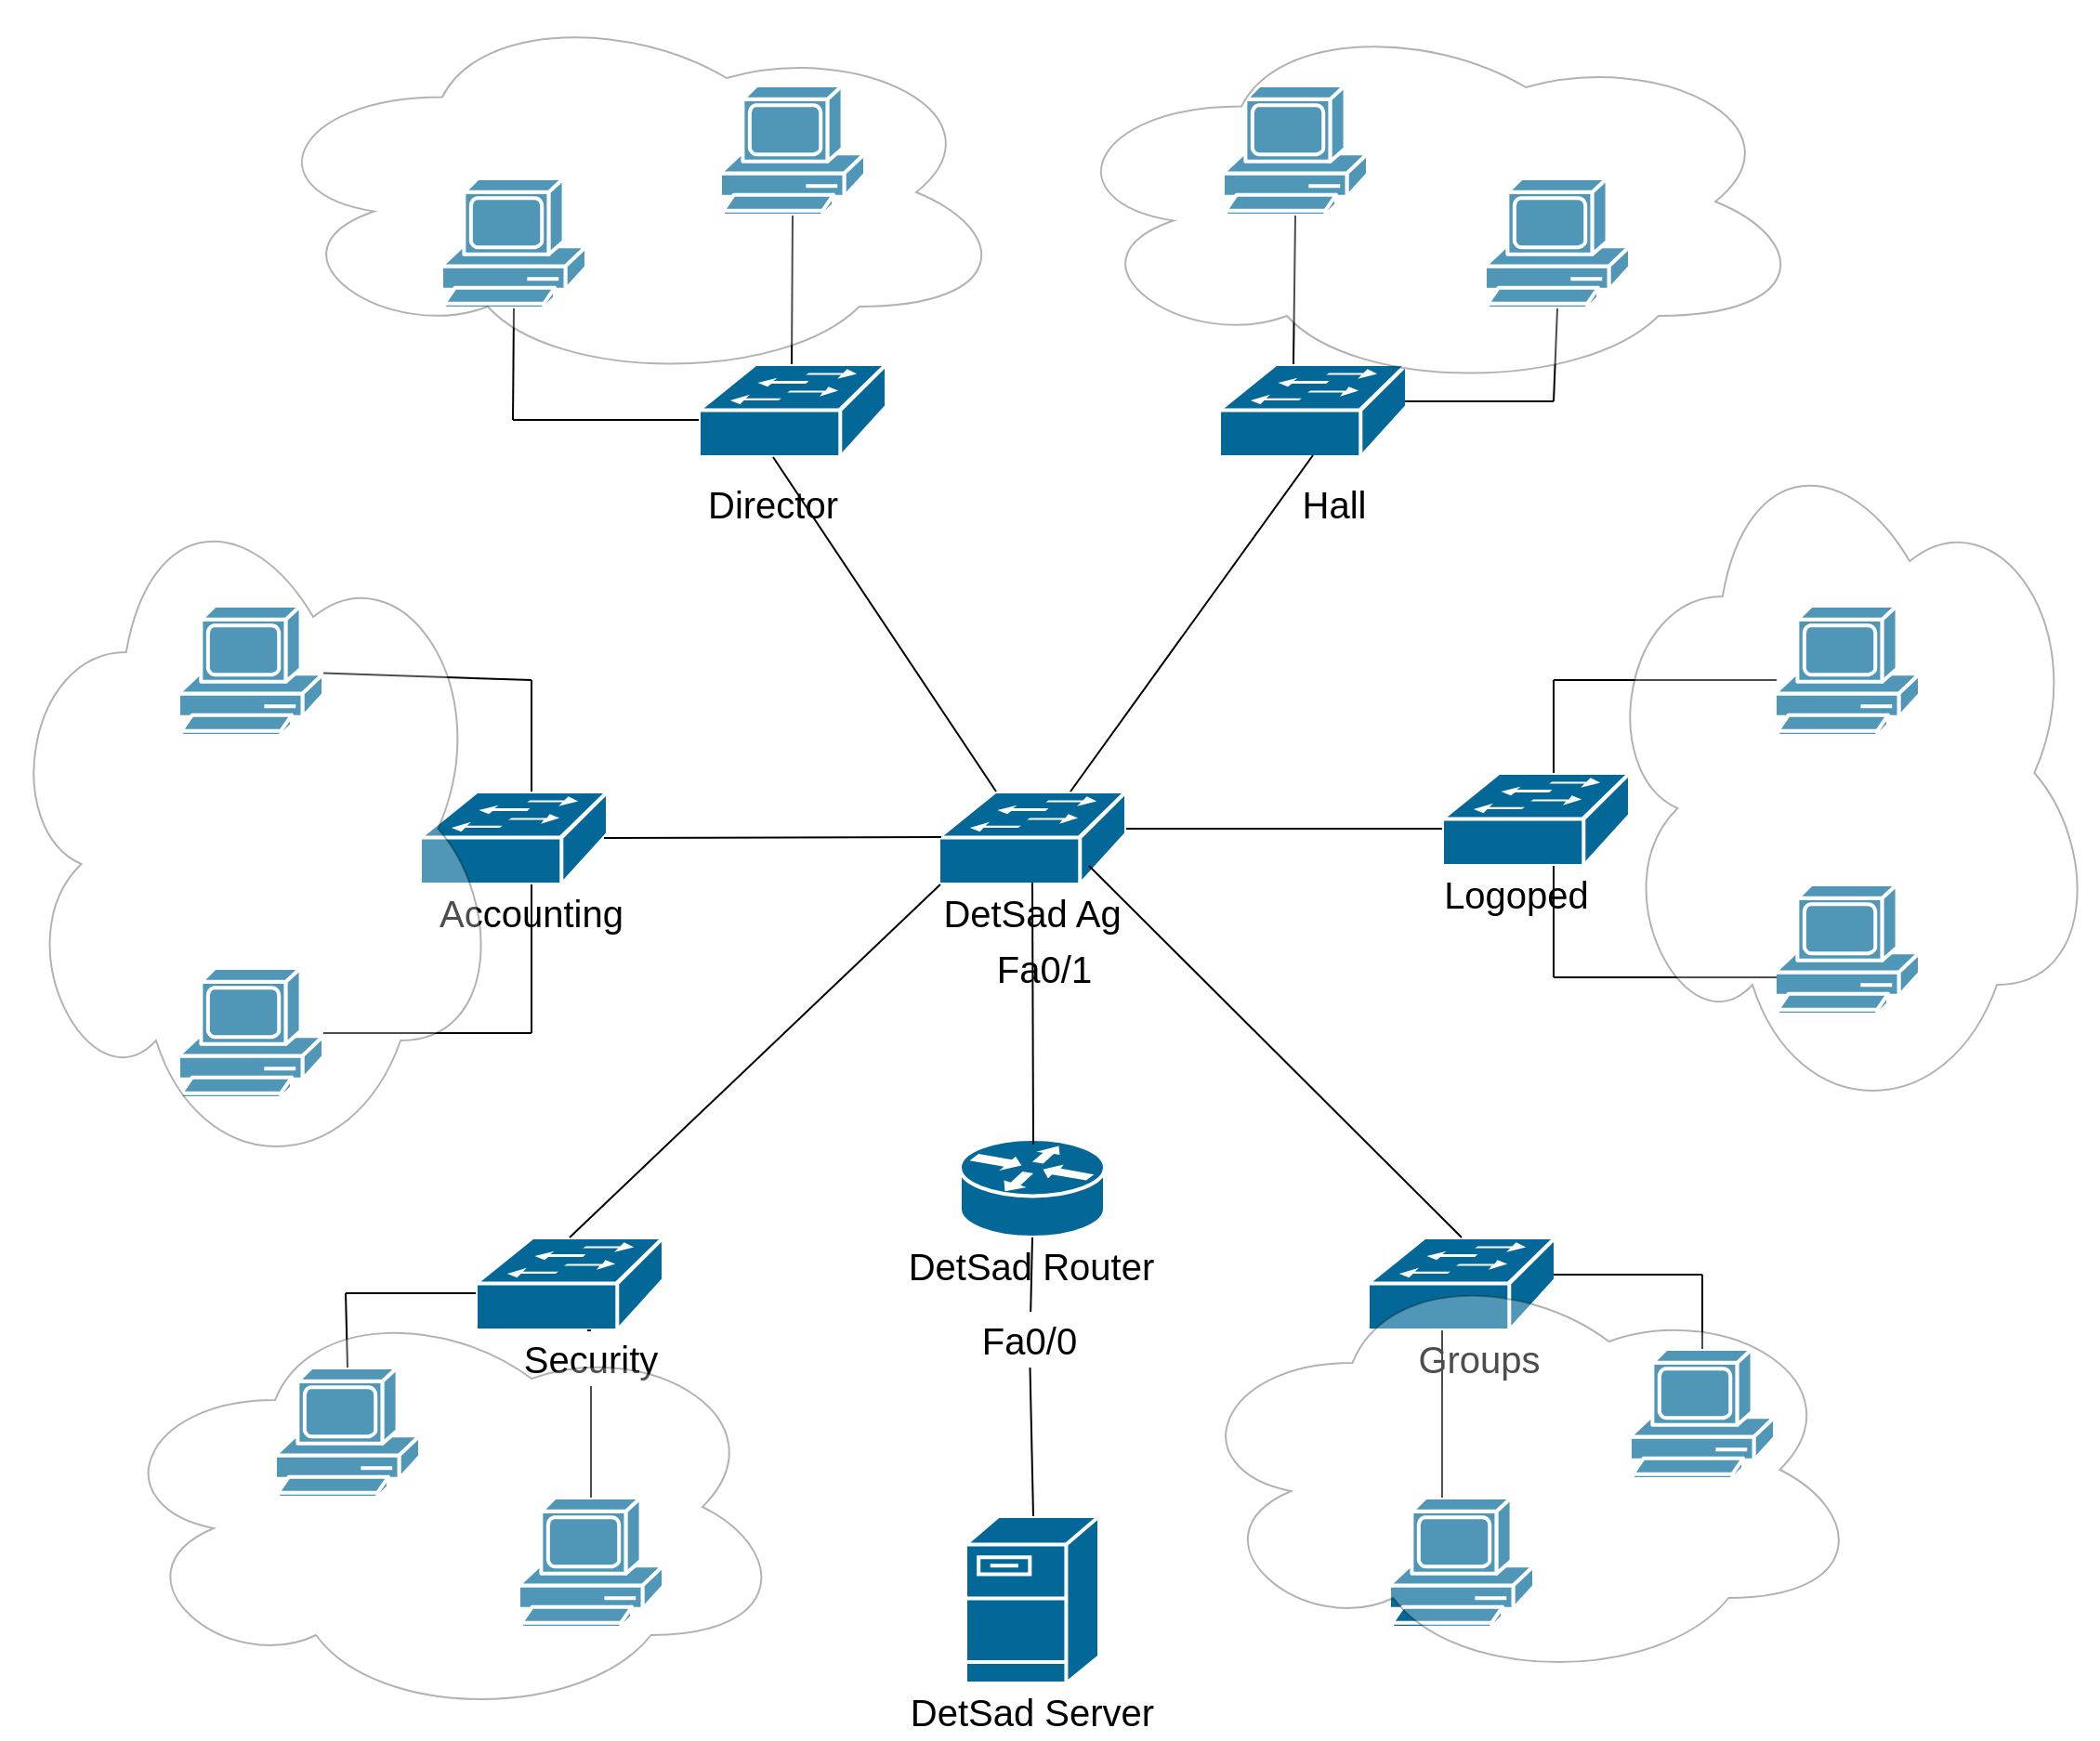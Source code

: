 <mxfile version="21.2.3" type="github">
  <diagram name="Страница 1" id="Q4vZ7_BcNyHFtSA7ve6T">
    <mxGraphModel dx="1794" dy="2741" grid="1" gridSize="10" guides="1" tooltips="1" connect="1" arrows="1" fold="1" page="1" pageScale="1" pageWidth="827" pageHeight="1169" math="0" shadow="0">
      <root>
        <mxCell id="0" />
        <mxCell id="1" parent="0" />
        <mxCell id="KTTXfjCneA62R9L2T980-1" value="" style="shape=mxgraph.cisco.routers.router;sketch=0;html=1;pointerEvents=1;dashed=0;fillColor=#036897;strokeColor=#ffffff;strokeWidth=2;verticalLabelPosition=bottom;verticalAlign=top;align=center;outlineConnect=0;" parent="1" vertex="1">
          <mxGeometry x="350.5" y="607" width="78" height="53" as="geometry" />
        </mxCell>
        <mxCell id="KTTXfjCneA62R9L2T980-3" value="" style="shape=mxgraph.cisco.servers.fileserver;sketch=0;html=1;pointerEvents=1;dashed=0;fillColor=#036897;strokeColor=#ffffff;strokeWidth=2;verticalLabelPosition=bottom;verticalAlign=top;align=center;outlineConnect=0;" parent="1" vertex="1">
          <mxGeometry x="353.5" y="810" width="72" height="90" as="geometry" />
        </mxCell>
        <mxCell id="KTTXfjCneA62R9L2T980-4" value="" style="shape=mxgraph.cisco.switches.workgroup_switch;sketch=0;html=1;pointerEvents=1;dashed=0;fillColor=#036897;strokeColor=#ffffff;strokeWidth=2;verticalLabelPosition=bottom;verticalAlign=top;align=center;outlineConnect=0;" parent="1" vertex="1">
          <mxGeometry x="339" y="420" width="101" height="50" as="geometry" />
        </mxCell>
        <mxCell id="KTTXfjCneA62R9L2T980-5" value="" style="shape=mxgraph.cisco.switches.workgroup_switch;sketch=0;html=1;pointerEvents=1;dashed=0;fillColor=#036897;strokeColor=#ffffff;strokeWidth=2;verticalLabelPosition=bottom;verticalAlign=top;align=center;outlineConnect=0;" parent="1" vertex="1">
          <mxGeometry x="210" y="190" width="101" height="50" as="geometry" />
        </mxCell>
        <mxCell id="KTTXfjCneA62R9L2T980-6" value="" style="shape=mxgraph.cisco.switches.workgroup_switch;sketch=0;html=1;pointerEvents=1;dashed=0;fillColor=#036897;strokeColor=#ffffff;strokeWidth=2;verticalLabelPosition=bottom;verticalAlign=top;align=center;outlineConnect=0;" parent="1" vertex="1">
          <mxGeometry x="490" y="190" width="101" height="50" as="geometry" />
        </mxCell>
        <mxCell id="KTTXfjCneA62R9L2T980-7" value="" style="shape=mxgraph.cisco.switches.workgroup_switch;sketch=0;html=1;pointerEvents=1;dashed=0;fillColor=#036897;strokeColor=#ffffff;strokeWidth=2;verticalLabelPosition=bottom;verticalAlign=top;align=center;outlineConnect=0;" parent="1" vertex="1">
          <mxGeometry x="60" y="420" width="101" height="50" as="geometry" />
        </mxCell>
        <mxCell id="KTTXfjCneA62R9L2T980-8" value="" style="shape=mxgraph.cisco.switches.workgroup_switch;sketch=0;html=1;pointerEvents=1;dashed=0;fillColor=#036897;strokeColor=#ffffff;strokeWidth=2;verticalLabelPosition=bottom;verticalAlign=top;align=center;outlineConnect=0;" parent="1" vertex="1">
          <mxGeometry x="610" y="410" width="101" height="50" as="geometry" />
        </mxCell>
        <mxCell id="KTTXfjCneA62R9L2T980-9" value="" style="shape=mxgraph.cisco.switches.workgroup_switch;sketch=0;html=1;pointerEvents=1;dashed=0;fillColor=#036897;strokeColor=#ffffff;strokeWidth=2;verticalLabelPosition=bottom;verticalAlign=top;align=center;outlineConnect=0;" parent="1" vertex="1">
          <mxGeometry x="90" y="660" width="101" height="50" as="geometry" />
        </mxCell>
        <mxCell id="KTTXfjCneA62R9L2T980-10" value="" style="shape=mxgraph.cisco.switches.workgroup_switch;sketch=0;html=1;pointerEvents=1;dashed=0;fillColor=#036897;strokeColor=#ffffff;strokeWidth=2;verticalLabelPosition=bottom;verticalAlign=top;align=center;outlineConnect=0;" parent="1" vertex="1">
          <mxGeometry x="570" y="660" width="101" height="50" as="geometry" />
        </mxCell>
        <mxCell id="KTTXfjCneA62R9L2T980-11" value="" style="endArrow=none;html=1;rounded=0;entryX=0.5;entryY=1;entryDx=0;entryDy=0;entryPerimeter=0;" parent="1" target="KTTXfjCneA62R9L2T980-1" edge="1" source="2mX1KwgKgMijoboRGVNq-32">
          <mxGeometry width="50" height="50" relative="1" as="geometry">
            <mxPoint x="390" y="810" as="sourcePoint" />
            <mxPoint x="440" y="760" as="targetPoint" />
          </mxGeometry>
        </mxCell>
        <mxCell id="KTTXfjCneA62R9L2T980-13" value="" style="endArrow=none;html=1;rounded=0;entryX=0.5;entryY=0.98;entryDx=0;entryDy=0;entryPerimeter=0;" parent="1" target="KTTXfjCneA62R9L2T980-4" edge="1">
          <mxGeometry width="50" height="50" relative="1" as="geometry">
            <mxPoint x="390" y="610" as="sourcePoint" />
            <mxPoint x="440" y="560" as="targetPoint" />
          </mxGeometry>
        </mxCell>
        <mxCell id="KTTXfjCneA62R9L2T980-14" value="" style="endArrow=none;html=1;rounded=0;exitX=0.5;exitY=0;exitDx=0;exitDy=0;exitPerimeter=0;" parent="1" source="KTTXfjCneA62R9L2T980-9" edge="1">
          <mxGeometry width="50" height="50" relative="1" as="geometry">
            <mxPoint x="290" y="520" as="sourcePoint" />
            <mxPoint x="340" y="470" as="targetPoint" />
          </mxGeometry>
        </mxCell>
        <mxCell id="KTTXfjCneA62R9L2T980-15" value="" style="endArrow=none;html=1;rounded=0;entryX=0.5;entryY=0;entryDx=0;entryDy=0;entryPerimeter=0;" parent="1" target="KTTXfjCneA62R9L2T980-10" edge="1">
          <mxGeometry width="50" height="50" relative="1" as="geometry">
            <mxPoint x="420" y="460" as="sourcePoint" />
            <mxPoint x="470" y="410" as="targetPoint" />
          </mxGeometry>
        </mxCell>
        <mxCell id="KTTXfjCneA62R9L2T980-16" value="" style="endArrow=none;html=1;rounded=0;exitX=0.98;exitY=0.5;exitDx=0;exitDy=0;exitPerimeter=0;" parent="1" source="KTTXfjCneA62R9L2T980-7" edge="1">
          <mxGeometry width="50" height="50" relative="1" as="geometry">
            <mxPoint x="180.5" y="444.5" as="sourcePoint" />
            <mxPoint x="340.5" y="444.5" as="targetPoint" />
          </mxGeometry>
        </mxCell>
        <mxCell id="KTTXfjCneA62R9L2T980-18" value="" style="endArrow=none;html=1;rounded=0;" parent="1" edge="1">
          <mxGeometry width="50" height="50" relative="1" as="geometry">
            <mxPoint x="440" y="440" as="sourcePoint" />
            <mxPoint x="610" y="440" as="targetPoint" />
          </mxGeometry>
        </mxCell>
        <mxCell id="KTTXfjCneA62R9L2T980-19" value="" style="endArrow=none;html=1;rounded=0;entryX=0.396;entryY=1;entryDx=0;entryDy=0;entryPerimeter=0;" parent="1" target="KTTXfjCneA62R9L2T980-5" edge="1">
          <mxGeometry width="50" height="50" relative="1" as="geometry">
            <mxPoint x="370" y="420" as="sourcePoint" />
            <mxPoint x="420" y="370" as="targetPoint" />
          </mxGeometry>
        </mxCell>
        <mxCell id="KTTXfjCneA62R9L2T980-20" value="" style="endArrow=none;html=1;rounded=0;entryX=0.5;entryY=0.98;entryDx=0;entryDy=0;entryPerimeter=0;" parent="1" target="KTTXfjCneA62R9L2T980-6" edge="1">
          <mxGeometry width="50" height="50" relative="1" as="geometry">
            <mxPoint x="410" y="420" as="sourcePoint" />
            <mxPoint x="460" y="370" as="targetPoint" />
          </mxGeometry>
        </mxCell>
        <mxCell id="KTTXfjCneA62R9L2T980-21" value="" style="shape=mxgraph.cisco.computers_and_peripherals.pc;sketch=0;html=1;pointerEvents=1;dashed=0;fillColor=#036897;strokeColor=#ffffff;strokeWidth=2;verticalLabelPosition=bottom;verticalAlign=top;align=center;outlineConnect=0;" parent="1" vertex="1">
          <mxGeometry x="71.5" y="90" width="78" height="70" as="geometry" />
        </mxCell>
        <mxCell id="KTTXfjCneA62R9L2T980-22" value="" style="shape=mxgraph.cisco.computers_and_peripherals.pc;sketch=0;html=1;pointerEvents=1;dashed=0;fillColor=#036897;strokeColor=#ffffff;strokeWidth=2;verticalLabelPosition=bottom;verticalAlign=top;align=center;outlineConnect=0;" parent="1" vertex="1">
          <mxGeometry x="221.5" y="40" width="78" height="70" as="geometry" />
        </mxCell>
        <mxCell id="KTTXfjCneA62R9L2T980-23" value="" style="shape=mxgraph.cisco.computers_and_peripherals.pc;sketch=0;html=1;pointerEvents=1;dashed=0;fillColor=#036897;strokeColor=#ffffff;strokeWidth=2;verticalLabelPosition=bottom;verticalAlign=top;align=center;outlineConnect=0;" parent="1" vertex="1">
          <mxGeometry x="492" y="40" width="78" height="70" as="geometry" />
        </mxCell>
        <mxCell id="KTTXfjCneA62R9L2T980-24" value="" style="shape=mxgraph.cisco.computers_and_peripherals.pc;sketch=0;html=1;pointerEvents=1;dashed=0;fillColor=#036897;strokeColor=#ffffff;strokeWidth=2;verticalLabelPosition=bottom;verticalAlign=top;align=center;outlineConnect=0;" parent="1" vertex="1">
          <mxGeometry x="633" y="90" width="78" height="70" as="geometry" />
        </mxCell>
        <mxCell id="KTTXfjCneA62R9L2T980-25" value="" style="shape=mxgraph.cisco.computers_and_peripherals.pc;sketch=0;html=1;pointerEvents=1;dashed=0;fillColor=#036897;strokeColor=#ffffff;strokeWidth=2;verticalLabelPosition=bottom;verticalAlign=top;align=center;outlineConnect=0;" parent="1" vertex="1">
          <mxGeometry x="-18" y="730" width="78" height="70" as="geometry" />
        </mxCell>
        <mxCell id="KTTXfjCneA62R9L2T980-26" value="" style="shape=mxgraph.cisco.computers_and_peripherals.pc;sketch=0;html=1;pointerEvents=1;dashed=0;fillColor=#036897;strokeColor=#ffffff;strokeWidth=2;verticalLabelPosition=bottom;verticalAlign=top;align=center;outlineConnect=0;" parent="1" vertex="1">
          <mxGeometry x="113" y="800" width="78" height="70" as="geometry" />
        </mxCell>
        <mxCell id="KTTXfjCneA62R9L2T980-27" value="" style="shape=mxgraph.cisco.computers_and_peripherals.pc;sketch=0;html=1;pointerEvents=1;dashed=0;fillColor=#036897;strokeColor=#ffffff;strokeWidth=2;verticalLabelPosition=bottom;verticalAlign=top;align=center;outlineConnect=0;" parent="1" vertex="1">
          <mxGeometry x="581.5" y="800" width="78" height="70" as="geometry" />
        </mxCell>
        <mxCell id="KTTXfjCneA62R9L2T980-28" value="" style="shape=mxgraph.cisco.computers_and_peripherals.pc;sketch=0;html=1;pointerEvents=1;dashed=0;fillColor=#036897;strokeColor=#ffffff;strokeWidth=2;verticalLabelPosition=bottom;verticalAlign=top;align=center;outlineConnect=0;" parent="1" vertex="1">
          <mxGeometry x="711" y="720" width="78" height="70" as="geometry" />
        </mxCell>
        <mxCell id="KTTXfjCneA62R9L2T980-30" value="" style="shape=mxgraph.cisco.computers_and_peripherals.pc;sketch=0;html=1;pointerEvents=1;dashed=0;fillColor=#036897;strokeColor=#ffffff;strokeWidth=2;verticalLabelPosition=bottom;verticalAlign=top;align=center;outlineConnect=0;" parent="1" vertex="1">
          <mxGeometry x="-70" y="515" width="78" height="70" as="geometry" />
        </mxCell>
        <mxCell id="KTTXfjCneA62R9L2T980-31" value="" style="shape=mxgraph.cisco.computers_and_peripherals.pc;sketch=0;html=1;pointerEvents=1;dashed=0;fillColor=#036897;strokeColor=#ffffff;strokeWidth=2;verticalLabelPosition=bottom;verticalAlign=top;align=center;outlineConnect=0;" parent="1" vertex="1">
          <mxGeometry x="789" y="320" width="78" height="70" as="geometry" />
        </mxCell>
        <mxCell id="KTTXfjCneA62R9L2T980-32" value="" style="shape=mxgraph.cisco.computers_and_peripherals.pc;sketch=0;html=1;pointerEvents=1;dashed=0;fillColor=#036897;strokeColor=#ffffff;strokeWidth=2;verticalLabelPosition=bottom;verticalAlign=top;align=center;outlineConnect=0;" parent="1" vertex="1">
          <mxGeometry x="789" y="470" width="78" height="70" as="geometry" />
        </mxCell>
        <mxCell id="KTTXfjCneA62R9L2T980-34" value="" style="endArrow=none;html=1;rounded=0;entryX=0.5;entryY=1;entryDx=0;entryDy=0;entryPerimeter=0;" parent="1" target="KTTXfjCneA62R9L2T980-22" edge="1">
          <mxGeometry width="50" height="50" relative="1" as="geometry">
            <mxPoint x="260" y="190" as="sourcePoint" />
            <mxPoint x="310" y="140" as="targetPoint" />
          </mxGeometry>
        </mxCell>
        <mxCell id="KTTXfjCneA62R9L2T980-35" value="" style="endArrow=none;html=1;rounded=0;" parent="1" edge="1">
          <mxGeometry width="50" height="50" relative="1" as="geometry">
            <mxPoint x="110" y="220" as="sourcePoint" />
            <mxPoint x="210" y="220" as="targetPoint" />
          </mxGeometry>
        </mxCell>
        <mxCell id="KTTXfjCneA62R9L2T980-36" value="" style="endArrow=none;html=1;rounded=0;entryX=0.5;entryY=1;entryDx=0;entryDy=0;entryPerimeter=0;" parent="1" target="KTTXfjCneA62R9L2T980-21" edge="1">
          <mxGeometry width="50" height="50" relative="1" as="geometry">
            <mxPoint x="110" y="220" as="sourcePoint" />
            <mxPoint x="40" y="130" as="targetPoint" />
          </mxGeometry>
        </mxCell>
        <mxCell id="KTTXfjCneA62R9L2T980-37" value="" style="endArrow=none;html=1;rounded=0;entryX=0.5;entryY=1;entryDx=0;entryDy=0;entryPerimeter=0;" parent="1" target="KTTXfjCneA62R9L2T980-23" edge="1">
          <mxGeometry width="50" height="50" relative="1" as="geometry">
            <mxPoint x="530" y="190" as="sourcePoint" />
            <mxPoint x="530" y="120" as="targetPoint" />
          </mxGeometry>
        </mxCell>
        <mxCell id="KTTXfjCneA62R9L2T980-39" value="" style="endArrow=none;html=1;rounded=0;" parent="1" edge="1">
          <mxGeometry width="50" height="50" relative="1" as="geometry">
            <mxPoint x="590" y="210" as="sourcePoint" />
            <mxPoint x="670" y="210" as="targetPoint" />
          </mxGeometry>
        </mxCell>
        <mxCell id="KTTXfjCneA62R9L2T980-43" value="" style="endArrow=none;html=1;rounded=0;entryX=0.5;entryY=1;entryDx=0;entryDy=0;entryPerimeter=0;" parent="1" target="KTTXfjCneA62R9L2T980-24" edge="1">
          <mxGeometry width="50" height="50" relative="1" as="geometry">
            <mxPoint x="670" y="210" as="sourcePoint" />
            <mxPoint x="670" y="170" as="targetPoint" />
          </mxGeometry>
        </mxCell>
        <mxCell id="KTTXfjCneA62R9L2T980-44" value="" style="endArrow=none;html=1;rounded=0;" parent="1" edge="1">
          <mxGeometry width="50" height="50" relative="1" as="geometry">
            <mxPoint x="120" y="420" as="sourcePoint" />
            <mxPoint x="120" y="360" as="targetPoint" />
          </mxGeometry>
        </mxCell>
        <mxCell id="KTTXfjCneA62R9L2T980-50" value="" style="shape=mxgraph.cisco.computers_and_peripherals.pc;sketch=0;html=1;pointerEvents=1;dashed=0;fillColor=#036897;strokeColor=#ffffff;strokeWidth=2;verticalLabelPosition=bottom;verticalAlign=top;align=center;outlineConnect=0;" parent="1" vertex="1">
          <mxGeometry x="-70" y="320" width="78" height="70" as="geometry" />
        </mxCell>
        <mxCell id="KTTXfjCneA62R9L2T980-51" value="" style="endArrow=none;html=1;rounded=0;" parent="1" source="KTTXfjCneA62R9L2T980-50" edge="1">
          <mxGeometry width="50" height="50" relative="1" as="geometry">
            <mxPoint x="20" y="360" as="sourcePoint" />
            <mxPoint x="120" y="360" as="targetPoint" />
          </mxGeometry>
        </mxCell>
        <mxCell id="KTTXfjCneA62R9L2T980-52" value="" style="endArrow=none;html=1;rounded=0;" parent="1" edge="1">
          <mxGeometry width="50" height="50" relative="1" as="geometry">
            <mxPoint x="120" y="550" as="sourcePoint" />
            <mxPoint x="120" y="470" as="targetPoint" />
          </mxGeometry>
        </mxCell>
        <mxCell id="KTTXfjCneA62R9L2T980-53" value="" style="endArrow=none;html=1;rounded=0;" parent="1" source="KTTXfjCneA62R9L2T980-30" edge="1">
          <mxGeometry width="50" height="50" relative="1" as="geometry">
            <mxPoint x="70" y="600" as="sourcePoint" />
            <mxPoint x="120" y="550" as="targetPoint" />
          </mxGeometry>
        </mxCell>
        <mxCell id="KTTXfjCneA62R9L2T980-54" value="" style="endArrow=none;html=1;rounded=0;" parent="1" edge="1">
          <mxGeometry width="50" height="50" relative="1" as="geometry">
            <mxPoint x="20" y="690" as="sourcePoint" />
            <mxPoint x="90" y="690" as="targetPoint" />
          </mxGeometry>
        </mxCell>
        <mxCell id="2mX1KwgKgMijoboRGVNq-1" value="" style="endArrow=none;html=1;rounded=0;exitX=0.5;exitY=0;exitDx=0;exitDy=0;exitPerimeter=0;" edge="1" parent="1" source="KTTXfjCneA62R9L2T980-25">
          <mxGeometry width="50" height="50" relative="1" as="geometry">
            <mxPoint x="-30" y="740" as="sourcePoint" />
            <mxPoint x="20" y="690" as="targetPoint" />
          </mxGeometry>
        </mxCell>
        <mxCell id="2mX1KwgKgMijoboRGVNq-2" value="" style="endArrow=none;html=1;rounded=0;exitX=0.5;exitY=0;exitDx=0;exitDy=0;exitPerimeter=0;" edge="1" parent="1" source="2mX1KwgKgMijoboRGVNq-14">
          <mxGeometry width="50" height="50" relative="1" as="geometry">
            <mxPoint x="100" y="760" as="sourcePoint" />
            <mxPoint x="150" y="710" as="targetPoint" />
          </mxGeometry>
        </mxCell>
        <mxCell id="2mX1KwgKgMijoboRGVNq-3" value="" style="endArrow=none;html=1;rounded=0;exitX=0.365;exitY=0;exitDx=0;exitDy=0;exitPerimeter=0;" edge="1" parent="1" source="KTTXfjCneA62R9L2T980-27">
          <mxGeometry width="50" height="50" relative="1" as="geometry">
            <mxPoint x="560" y="760" as="sourcePoint" />
            <mxPoint x="610" y="710" as="targetPoint" />
          </mxGeometry>
        </mxCell>
        <mxCell id="2mX1KwgKgMijoboRGVNq-4" value="" style="endArrow=none;html=1;rounded=0;" edge="1" parent="1">
          <mxGeometry width="50" height="50" relative="1" as="geometry">
            <mxPoint x="670" y="680" as="sourcePoint" />
            <mxPoint x="750" y="680" as="targetPoint" />
          </mxGeometry>
        </mxCell>
        <mxCell id="2mX1KwgKgMijoboRGVNq-5" value="" style="endArrow=none;html=1;rounded=0;entryX=0.5;entryY=0;entryDx=0;entryDy=0;entryPerimeter=0;" edge="1" parent="1" target="KTTXfjCneA62R9L2T980-28">
          <mxGeometry width="50" height="50" relative="1" as="geometry">
            <mxPoint x="750" y="680" as="sourcePoint" />
            <mxPoint x="800" y="630" as="targetPoint" />
          </mxGeometry>
        </mxCell>
        <mxCell id="2mX1KwgKgMijoboRGVNq-6" value="" style="endArrow=none;html=1;rounded=0;" edge="1" parent="1">
          <mxGeometry width="50" height="50" relative="1" as="geometry">
            <mxPoint x="670" y="410" as="sourcePoint" />
            <mxPoint x="670" y="360" as="targetPoint" />
          </mxGeometry>
        </mxCell>
        <mxCell id="2mX1KwgKgMijoboRGVNq-7" value="" style="endArrow=none;html=1;rounded=0;entryX=0.013;entryY=0.571;entryDx=0;entryDy=0;entryPerimeter=0;" edge="1" parent="1" target="KTTXfjCneA62R9L2T980-31">
          <mxGeometry width="50" height="50" relative="1" as="geometry">
            <mxPoint x="670" y="360" as="sourcePoint" />
            <mxPoint x="720" y="310" as="targetPoint" />
          </mxGeometry>
        </mxCell>
        <mxCell id="2mX1KwgKgMijoboRGVNq-8" value="" style="endArrow=none;html=1;rounded=0;" edge="1" parent="1">
          <mxGeometry width="50" height="50" relative="1" as="geometry">
            <mxPoint x="670" y="520" as="sourcePoint" />
            <mxPoint x="670" y="460" as="targetPoint" />
          </mxGeometry>
        </mxCell>
        <mxCell id="2mX1KwgKgMijoboRGVNq-9" value="" style="endArrow=none;html=1;rounded=0;entryX=0.013;entryY=0.714;entryDx=0;entryDy=0;entryPerimeter=0;" edge="1" parent="1" target="KTTXfjCneA62R9L2T980-32">
          <mxGeometry width="50" height="50" relative="1" as="geometry">
            <mxPoint x="670" y="520" as="sourcePoint" />
            <mxPoint x="720" y="470" as="targetPoint" />
          </mxGeometry>
        </mxCell>
        <mxCell id="2mX1KwgKgMijoboRGVNq-10" value="&lt;font style=&quot;font-size: 20px;&quot;&gt;DetSad Server&lt;/font&gt;" style="text;html=1;strokeColor=none;fillColor=none;align=center;verticalAlign=middle;whiteSpace=wrap;rounded=0;" vertex="1" parent="1">
          <mxGeometry x="309.25" y="900" width="160.5" height="30" as="geometry" />
        </mxCell>
        <mxCell id="2mX1KwgKgMijoboRGVNq-11" value="&lt;font style=&quot;font-size: 20px;&quot;&gt;DetSad Router&lt;/font&gt;" style="text;html=1;strokeColor=none;fillColor=none;align=center;verticalAlign=middle;whiteSpace=wrap;rounded=0;" vertex="1" parent="1">
          <mxGeometry x="299.5" y="660" width="177.5" height="30" as="geometry" />
        </mxCell>
        <mxCell id="2mX1KwgKgMijoboRGVNq-12" value="&lt;font style=&quot;font-size: 20px;&quot;&gt;DetSad Ag&lt;/font&gt;" style="text;html=1;strokeColor=none;fillColor=none;align=center;verticalAlign=middle;whiteSpace=wrap;rounded=0;" vertex="1" parent="1">
          <mxGeometry x="339" y="470" width="101" height="30" as="geometry" />
        </mxCell>
        <mxCell id="2mX1KwgKgMijoboRGVNq-13" value="&lt;span style=&quot;font-size: 20px;&quot;&gt;Accounting&lt;/span&gt;" style="text;html=1;strokeColor=none;fillColor=none;align=center;verticalAlign=middle;whiteSpace=wrap;rounded=0;" vertex="1" parent="1">
          <mxGeometry x="89.5" y="470" width="60" height="30" as="geometry" />
        </mxCell>
        <mxCell id="2mX1KwgKgMijoboRGVNq-16" value="" style="endArrow=none;html=1;rounded=0;exitX=0.5;exitY=0;exitDx=0;exitDy=0;exitPerimeter=0;" edge="1" parent="1" source="KTTXfjCneA62R9L2T980-26" target="2mX1KwgKgMijoboRGVNq-14">
          <mxGeometry width="50" height="50" relative="1" as="geometry">
            <mxPoint x="152" y="800" as="sourcePoint" />
            <mxPoint x="150" y="710" as="targetPoint" />
          </mxGeometry>
        </mxCell>
        <mxCell id="2mX1KwgKgMijoboRGVNq-14" value="&lt;span style=&quot;font-size: 20px;&quot;&gt;Security&lt;/span&gt;" style="text;html=1;strokeColor=none;fillColor=none;align=center;verticalAlign=middle;whiteSpace=wrap;rounded=0;" vertex="1" parent="1">
          <mxGeometry x="122" y="710" width="60" height="30" as="geometry" />
        </mxCell>
        <mxCell id="2mX1KwgKgMijoboRGVNq-17" value="&lt;span style=&quot;font-size: 20px;&quot;&gt;Director&lt;/span&gt;" style="text;html=1;strokeColor=none;fillColor=none;align=center;verticalAlign=middle;whiteSpace=wrap;rounded=0;" vertex="1" parent="1">
          <mxGeometry x="220" y="250" width="60" height="30" as="geometry" />
        </mxCell>
        <mxCell id="2mX1KwgKgMijoboRGVNq-22" value="&lt;span style=&quot;font-size: 20px;&quot;&gt;Hall&lt;/span&gt;" style="text;html=1;strokeColor=none;fillColor=none;align=center;verticalAlign=middle;whiteSpace=wrap;rounded=0;" vertex="1" parent="1">
          <mxGeometry x="521.5" y="250" width="60" height="30" as="geometry" />
        </mxCell>
        <mxCell id="2mX1KwgKgMijoboRGVNq-24" value="&lt;span style=&quot;font-size: 20px;&quot;&gt;Logoped&lt;/span&gt;" style="text;html=1;strokeColor=none;fillColor=none;align=center;verticalAlign=middle;whiteSpace=wrap;rounded=0;" vertex="1" parent="1">
          <mxGeometry x="620" y="460" width="60" height="30" as="geometry" />
        </mxCell>
        <mxCell id="2mX1KwgKgMijoboRGVNq-25" value="&lt;span style=&quot;font-size: 20px;&quot;&gt;Groups&lt;/span&gt;" style="text;html=1;strokeColor=none;fillColor=none;align=center;verticalAlign=middle;whiteSpace=wrap;rounded=0;" vertex="1" parent="1">
          <mxGeometry x="599.5" y="710" width="60" height="30" as="geometry" />
        </mxCell>
        <mxCell id="2mX1KwgKgMijoboRGVNq-26" value="" style="ellipse;shape=cloud;whiteSpace=wrap;html=1;opacity=30;" vertex="1" parent="1">
          <mxGeometry x="-30" y="-5" width="408" height="205" as="geometry" />
        </mxCell>
        <mxCell id="2mX1KwgKgMijoboRGVNq-27" value="" style="ellipse;shape=cloud;whiteSpace=wrap;html=1;opacity=30;" vertex="1" parent="1">
          <mxGeometry x="400" width="408" height="205" as="geometry" />
        </mxCell>
        <mxCell id="2mX1KwgKgMijoboRGVNq-28" value="" style="ellipse;shape=cloud;whiteSpace=wrap;html=1;opacity=30;" vertex="1" parent="1">
          <mxGeometry x="-165.25" y="250" width="268.5" height="380" as="geometry" />
        </mxCell>
        <mxCell id="2mX1KwgKgMijoboRGVNq-29" value="" style="ellipse;shape=cloud;whiteSpace=wrap;html=1;opacity=30;" vertex="1" parent="1">
          <mxGeometry x="693.75" y="220" width="268.5" height="380" as="geometry" />
        </mxCell>
        <mxCell id="2mX1KwgKgMijoboRGVNq-30" value="" style="ellipse;shape=cloud;whiteSpace=wrap;html=1;opacity=30;" vertex="1" parent="1">
          <mxGeometry x="-110" y="690" width="368" height="230" as="geometry" />
        </mxCell>
        <mxCell id="2mX1KwgKgMijoboRGVNq-31" value="" style="ellipse;shape=cloud;whiteSpace=wrap;html=1;opacity=30;" vertex="1" parent="1">
          <mxGeometry x="469.75" y="670" width="368" height="230" as="geometry" />
        </mxCell>
        <mxCell id="2mX1KwgKgMijoboRGVNq-33" value="" style="endArrow=none;html=1;rounded=0;entryX=0.5;entryY=1;entryDx=0;entryDy=0;entryPerimeter=0;" edge="1" parent="1" target="2mX1KwgKgMijoboRGVNq-32">
          <mxGeometry width="50" height="50" relative="1" as="geometry">
            <mxPoint x="390" y="810" as="sourcePoint" />
            <mxPoint x="390" y="660" as="targetPoint" />
          </mxGeometry>
        </mxCell>
        <mxCell id="2mX1KwgKgMijoboRGVNq-32" value="&lt;font style=&quot;font-size: 20px;&quot;&gt;Fa0/0&lt;/font&gt;" style="text;html=1;strokeColor=none;fillColor=none;align=center;verticalAlign=middle;whiteSpace=wrap;rounded=0;" vertex="1" parent="1">
          <mxGeometry x="358.25" y="700" width="60" height="30" as="geometry" />
        </mxCell>
        <mxCell id="2mX1KwgKgMijoboRGVNq-35" value="&lt;font style=&quot;font-size: 20px;&quot;&gt;Fa0/1&lt;/font&gt;" style="text;html=1;strokeColor=none;fillColor=none;align=center;verticalAlign=middle;whiteSpace=wrap;rounded=0;" vertex="1" parent="1">
          <mxGeometry x="365.5" y="500" width="60" height="30" as="geometry" />
        </mxCell>
      </root>
    </mxGraphModel>
  </diagram>
</mxfile>
